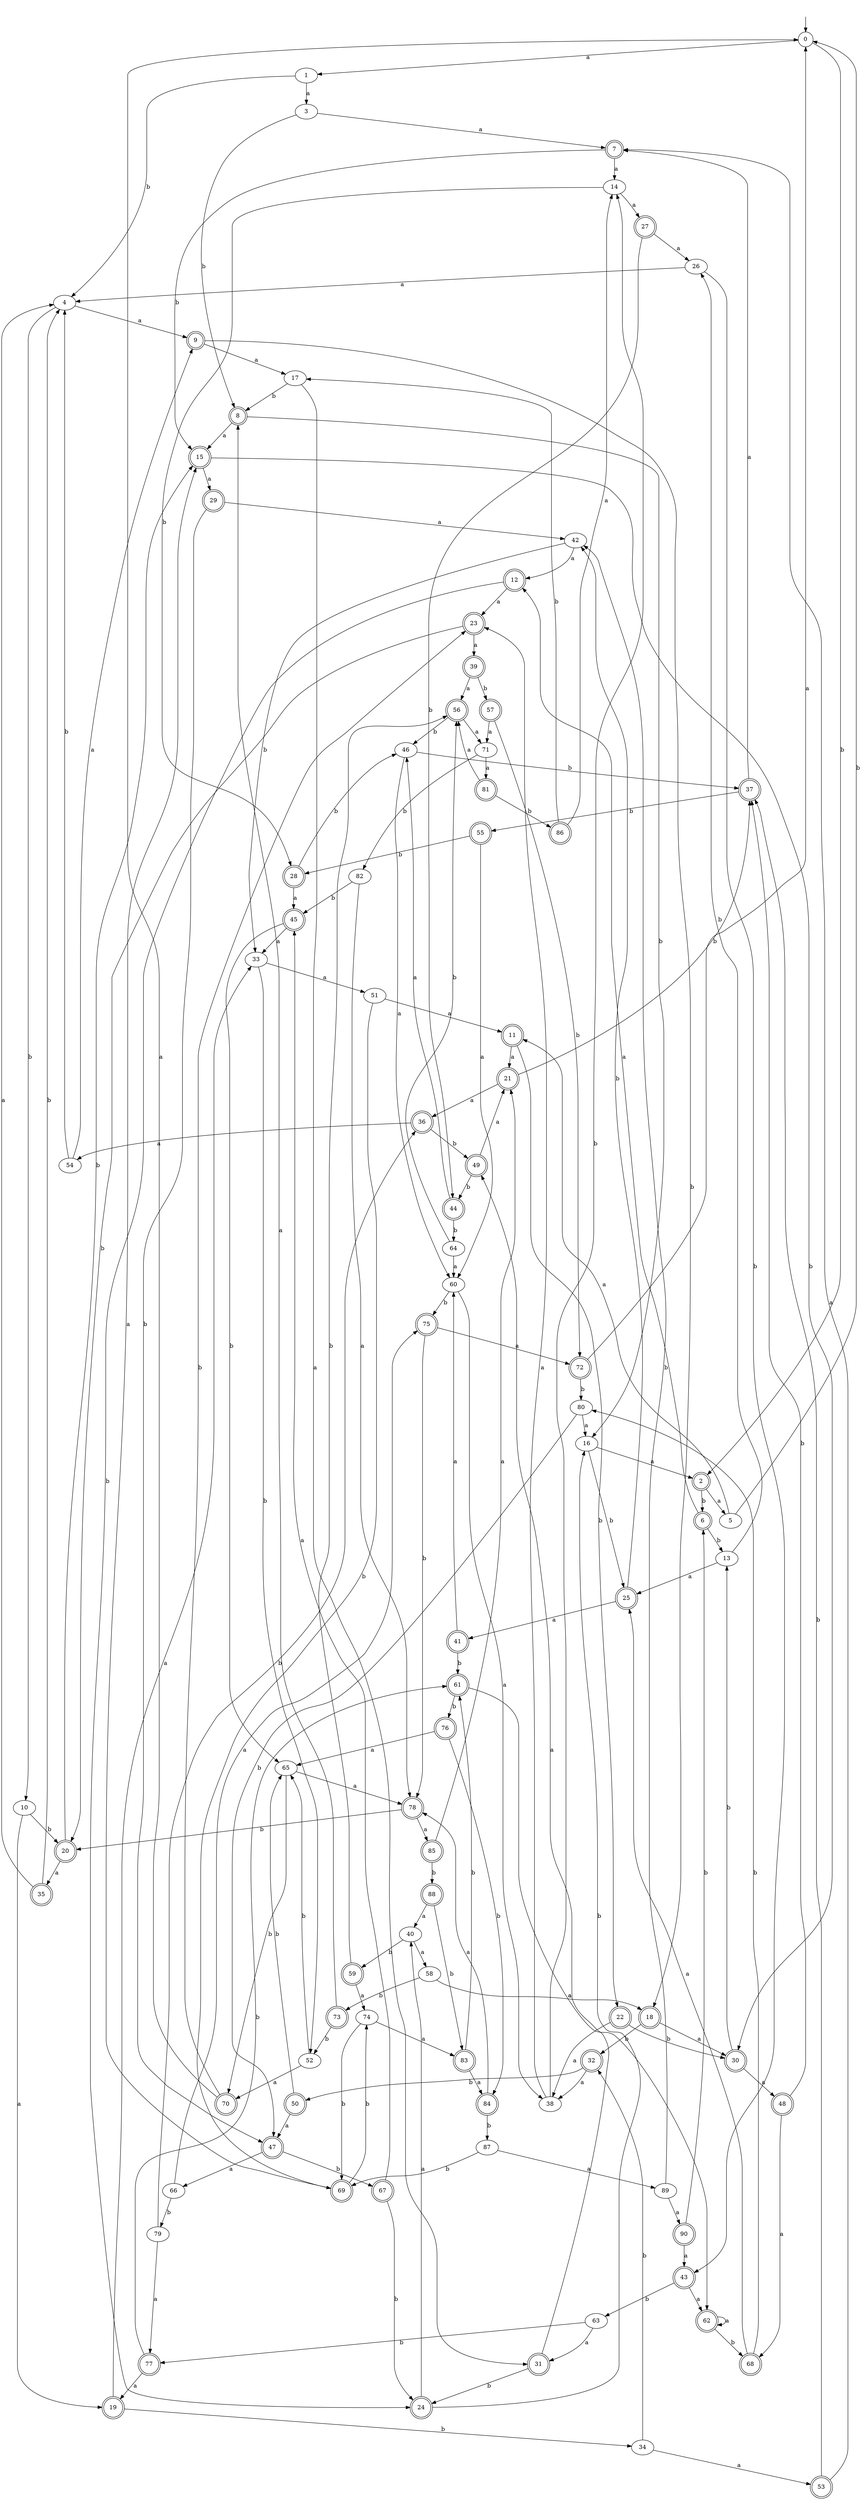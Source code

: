 digraph RandomDFA {
  __start0 [label="", shape=none];
  __start0 -> 0 [label=""];
  0 [shape=circle]
  0 -> 1 [label="a"]
  0 -> 2 [label="b"]
  1
  1 -> 3 [label="a"]
  1 -> 4 [label="b"]
  2 [shape=doublecircle]
  2 -> 5 [label="a"]
  2 -> 6 [label="b"]
  3
  3 -> 7 [label="a"]
  3 -> 8 [label="b"]
  4
  4 -> 9 [label="a"]
  4 -> 10 [label="b"]
  5
  5 -> 11 [label="a"]
  5 -> 0 [label="b"]
  6 [shape=doublecircle]
  6 -> 12 [label="a"]
  6 -> 13 [label="b"]
  7 [shape=doublecircle]
  7 -> 14 [label="a"]
  7 -> 15 [label="b"]
  8 [shape=doublecircle]
  8 -> 15 [label="a"]
  8 -> 16 [label="b"]
  9 [shape=doublecircle]
  9 -> 17 [label="a"]
  9 -> 18 [label="b"]
  10
  10 -> 19 [label="a"]
  10 -> 20 [label="b"]
  11 [shape=doublecircle]
  11 -> 21 [label="a"]
  11 -> 22 [label="b"]
  12 [shape=doublecircle]
  12 -> 23 [label="a"]
  12 -> 24 [label="b"]
  13
  13 -> 25 [label="a"]
  13 -> 26 [label="b"]
  14
  14 -> 27 [label="a"]
  14 -> 28 [label="b"]
  15 [shape=doublecircle]
  15 -> 29 [label="a"]
  15 -> 30 [label="b"]
  16
  16 -> 2 [label="a"]
  16 -> 25 [label="b"]
  17
  17 -> 31 [label="a"]
  17 -> 8 [label="b"]
  18 [shape=doublecircle]
  18 -> 30 [label="a"]
  18 -> 32 [label="b"]
  19 [shape=doublecircle]
  19 -> 33 [label="a"]
  19 -> 34 [label="b"]
  20 [shape=doublecircle]
  20 -> 35 [label="a"]
  20 -> 15 [label="b"]
  21 [shape=doublecircle]
  21 -> 36 [label="a"]
  21 -> 37 [label="b"]
  22 [shape=doublecircle]
  22 -> 38 [label="a"]
  22 -> 30 [label="b"]
  23 [shape=doublecircle]
  23 -> 39 [label="a"]
  23 -> 20 [label="b"]
  24 [shape=doublecircle]
  24 -> 40 [label="a"]
  24 -> 16 [label="b"]
  25 [shape=doublecircle]
  25 -> 41 [label="a"]
  25 -> 42 [label="b"]
  26
  26 -> 4 [label="a"]
  26 -> 43 [label="b"]
  27 [shape=doublecircle]
  27 -> 26 [label="a"]
  27 -> 44 [label="b"]
  28 [shape=doublecircle]
  28 -> 45 [label="a"]
  28 -> 46 [label="b"]
  29 [shape=doublecircle]
  29 -> 42 [label="a"]
  29 -> 47 [label="b"]
  30 [shape=doublecircle]
  30 -> 48 [label="a"]
  30 -> 13 [label="b"]
  31 [shape=doublecircle]
  31 -> 49 [label="a"]
  31 -> 24 [label="b"]
  32 [shape=doublecircle]
  32 -> 38 [label="a"]
  32 -> 50 [label="b"]
  33
  33 -> 51 [label="a"]
  33 -> 52 [label="b"]
  34
  34 -> 53 [label="a"]
  34 -> 32 [label="b"]
  35 [shape=doublecircle]
  35 -> 4 [label="a"]
  35 -> 4 [label="b"]
  36 [shape=doublecircle]
  36 -> 54 [label="a"]
  36 -> 49 [label="b"]
  37 [shape=doublecircle]
  37 -> 7 [label="a"]
  37 -> 55 [label="b"]
  38
  38 -> 23 [label="a"]
  38 -> 14 [label="b"]
  39 [shape=doublecircle]
  39 -> 56 [label="a"]
  39 -> 57 [label="b"]
  40
  40 -> 58 [label="a"]
  40 -> 59 [label="b"]
  41 [shape=doublecircle]
  41 -> 60 [label="a"]
  41 -> 61 [label="b"]
  42
  42 -> 12 [label="a"]
  42 -> 33 [label="b"]
  43 [shape=doublecircle]
  43 -> 62 [label="a"]
  43 -> 63 [label="b"]
  44 [shape=doublecircle]
  44 -> 46 [label="a"]
  44 -> 64 [label="b"]
  45 [shape=doublecircle]
  45 -> 33 [label="a"]
  45 -> 65 [label="b"]
  46
  46 -> 60 [label="a"]
  46 -> 37 [label="b"]
  47 [shape=doublecircle]
  47 -> 66 [label="a"]
  47 -> 67 [label="b"]
  48 [shape=doublecircle]
  48 -> 68 [label="a"]
  48 -> 37 [label="b"]
  49 [shape=doublecircle]
  49 -> 21 [label="a"]
  49 -> 44 [label="b"]
  50 [shape=doublecircle]
  50 -> 47 [label="a"]
  50 -> 65 [label="b"]
  51
  51 -> 11 [label="a"]
  51 -> 69 [label="b"]
  52
  52 -> 70 [label="a"]
  52 -> 65 [label="b"]
  53 [shape=doublecircle]
  53 -> 7 [label="a"]
  53 -> 37 [label="b"]
  54
  54 -> 9 [label="a"]
  54 -> 4 [label="b"]
  55 [shape=doublecircle]
  55 -> 60 [label="a"]
  55 -> 28 [label="b"]
  56 [shape=doublecircle]
  56 -> 71 [label="a"]
  56 -> 46 [label="b"]
  57 [shape=doublecircle]
  57 -> 71 [label="a"]
  57 -> 72 [label="b"]
  58
  58 -> 18 [label="a"]
  58 -> 73 [label="b"]
  59 [shape=doublecircle]
  59 -> 74 [label="a"]
  59 -> 56 [label="b"]
  60
  60 -> 38 [label="a"]
  60 -> 75 [label="b"]
  61 [shape=doublecircle]
  61 -> 62 [label="a"]
  61 -> 76 [label="b"]
  62 [shape=doublecircle]
  62 -> 62 [label="a"]
  62 -> 68 [label="b"]
  63
  63 -> 31 [label="a"]
  63 -> 77 [label="b"]
  64
  64 -> 60 [label="a"]
  64 -> 56 [label="b"]
  65
  65 -> 78 [label="a"]
  65 -> 70 [label="b"]
  66
  66 -> 75 [label="a"]
  66 -> 79 [label="b"]
  67 [shape=doublecircle]
  67 -> 45 [label="a"]
  67 -> 24 [label="b"]
  68 [shape=doublecircle]
  68 -> 25 [label="a"]
  68 -> 80 [label="b"]
  69 [shape=doublecircle]
  69 -> 15 [label="a"]
  69 -> 74 [label="b"]
  70 [shape=doublecircle]
  70 -> 0 [label="a"]
  70 -> 23 [label="b"]
  71
  71 -> 81 [label="a"]
  71 -> 82 [label="b"]
  72 [shape=doublecircle]
  72 -> 0 [label="a"]
  72 -> 80 [label="b"]
  73 [shape=doublecircle]
  73 -> 8 [label="a"]
  73 -> 52 [label="b"]
  74
  74 -> 83 [label="a"]
  74 -> 69 [label="b"]
  75 [shape=doublecircle]
  75 -> 72 [label="a"]
  75 -> 78 [label="b"]
  76 [shape=doublecircle]
  76 -> 65 [label="a"]
  76 -> 84 [label="b"]
  77 [shape=doublecircle]
  77 -> 19 [label="a"]
  77 -> 61 [label="b"]
  78 [shape=doublecircle]
  78 -> 85 [label="a"]
  78 -> 20 [label="b"]
  79
  79 -> 77 [label="a"]
  79 -> 36 [label="b"]
  80
  80 -> 16 [label="a"]
  80 -> 47 [label="b"]
  81 [shape=doublecircle]
  81 -> 56 [label="a"]
  81 -> 86 [label="b"]
  82
  82 -> 78 [label="a"]
  82 -> 45 [label="b"]
  83 [shape=doublecircle]
  83 -> 84 [label="a"]
  83 -> 61 [label="b"]
  84 [shape=doublecircle]
  84 -> 78 [label="a"]
  84 -> 87 [label="b"]
  85 [shape=doublecircle]
  85 -> 21 [label="a"]
  85 -> 88 [label="b"]
  86 [shape=doublecircle]
  86 -> 14 [label="a"]
  86 -> 17 [label="b"]
  87
  87 -> 89 [label="a"]
  87 -> 69 [label="b"]
  88 [shape=doublecircle]
  88 -> 40 [label="a"]
  88 -> 83 [label="b"]
  89
  89 -> 90 [label="a"]
  89 -> 42 [label="b"]
  90 [shape=doublecircle]
  90 -> 43 [label="a"]
  90 -> 6 [label="b"]
}
